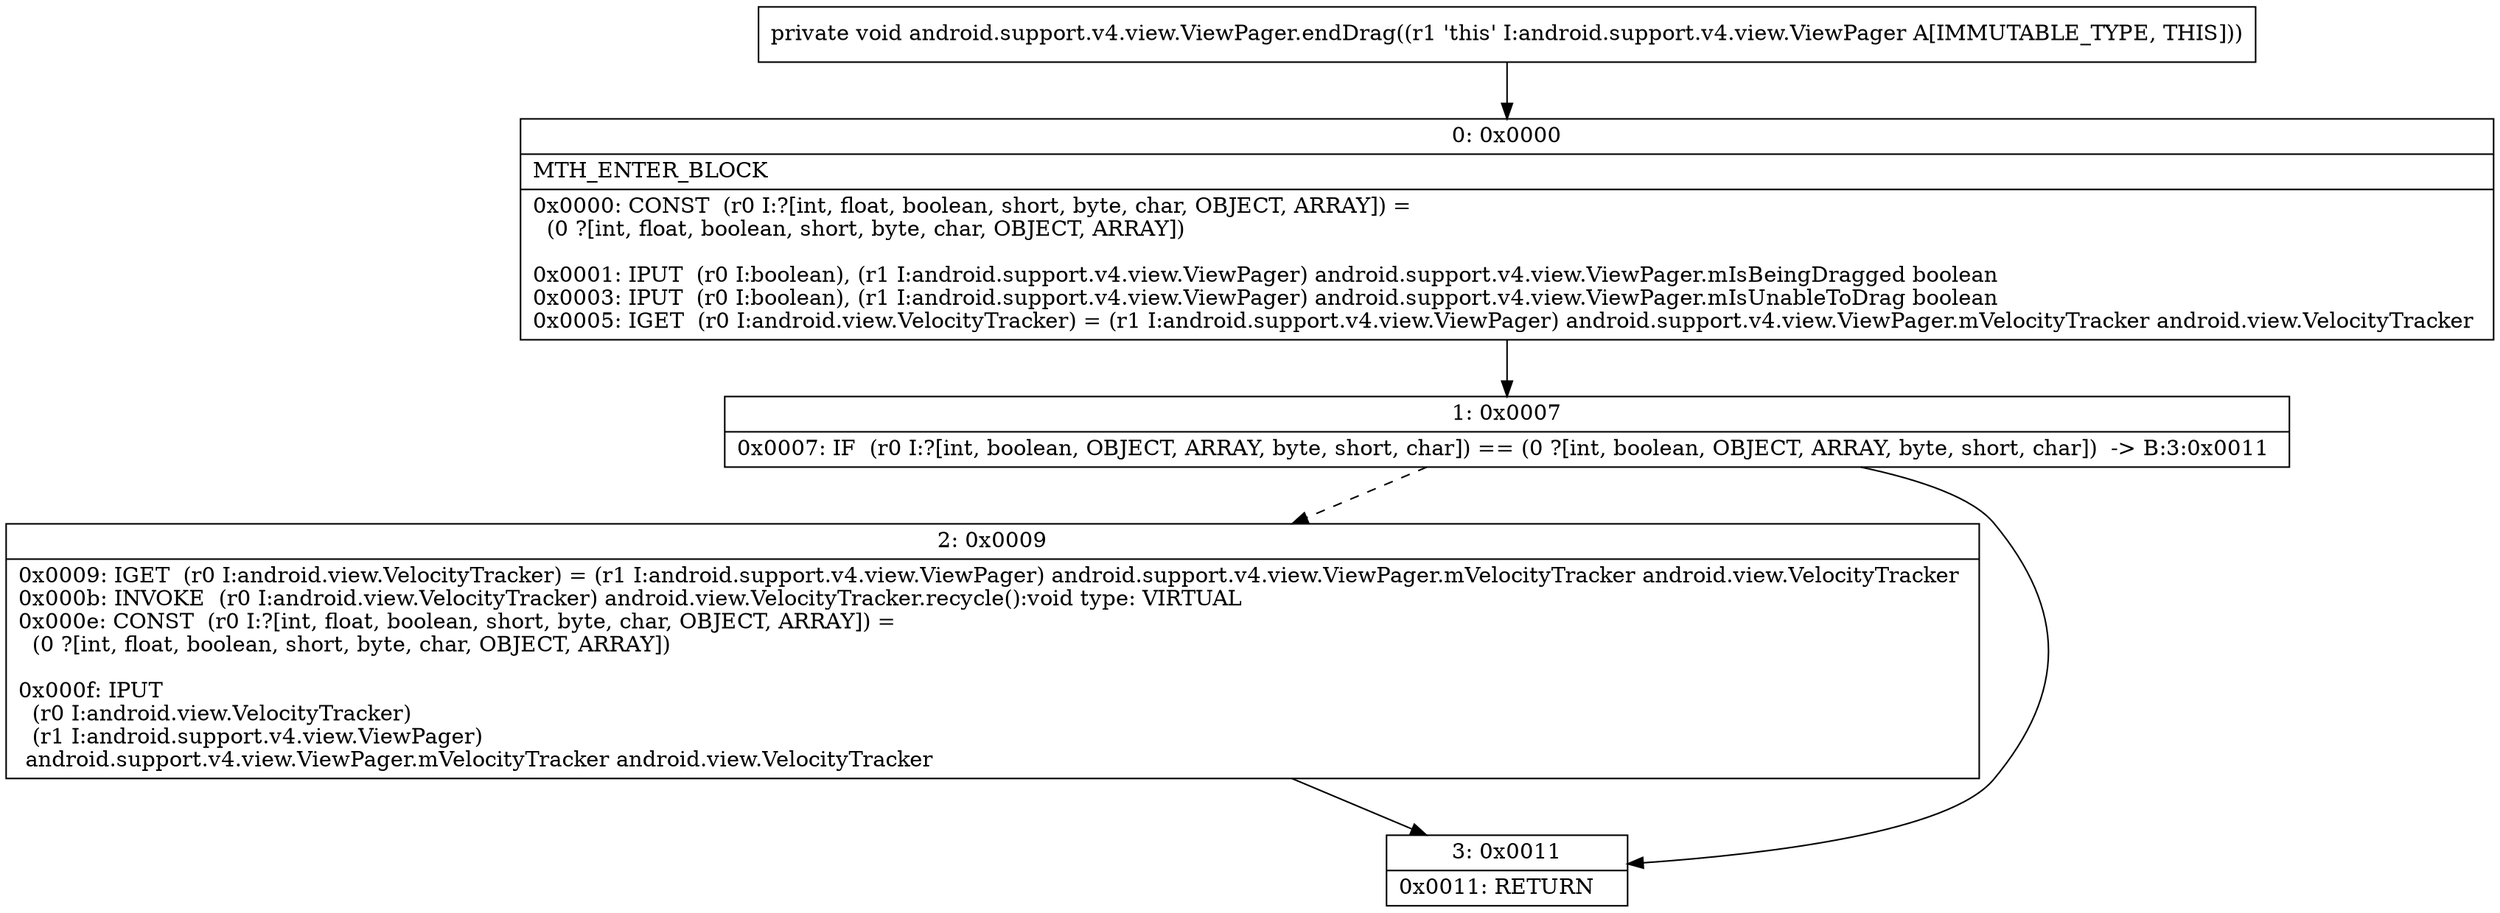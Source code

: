 digraph "CFG forandroid.support.v4.view.ViewPager.endDrag()V" {
Node_0 [shape=record,label="{0\:\ 0x0000|MTH_ENTER_BLOCK\l|0x0000: CONST  (r0 I:?[int, float, boolean, short, byte, char, OBJECT, ARRAY]) = \l  (0 ?[int, float, boolean, short, byte, char, OBJECT, ARRAY])\l \l0x0001: IPUT  (r0 I:boolean), (r1 I:android.support.v4.view.ViewPager) android.support.v4.view.ViewPager.mIsBeingDragged boolean \l0x0003: IPUT  (r0 I:boolean), (r1 I:android.support.v4.view.ViewPager) android.support.v4.view.ViewPager.mIsUnableToDrag boolean \l0x0005: IGET  (r0 I:android.view.VelocityTracker) = (r1 I:android.support.v4.view.ViewPager) android.support.v4.view.ViewPager.mVelocityTracker android.view.VelocityTracker \l}"];
Node_1 [shape=record,label="{1\:\ 0x0007|0x0007: IF  (r0 I:?[int, boolean, OBJECT, ARRAY, byte, short, char]) == (0 ?[int, boolean, OBJECT, ARRAY, byte, short, char])  \-\> B:3:0x0011 \l}"];
Node_2 [shape=record,label="{2\:\ 0x0009|0x0009: IGET  (r0 I:android.view.VelocityTracker) = (r1 I:android.support.v4.view.ViewPager) android.support.v4.view.ViewPager.mVelocityTracker android.view.VelocityTracker \l0x000b: INVOKE  (r0 I:android.view.VelocityTracker) android.view.VelocityTracker.recycle():void type: VIRTUAL \l0x000e: CONST  (r0 I:?[int, float, boolean, short, byte, char, OBJECT, ARRAY]) = \l  (0 ?[int, float, boolean, short, byte, char, OBJECT, ARRAY])\l \l0x000f: IPUT  \l  (r0 I:android.view.VelocityTracker)\l  (r1 I:android.support.v4.view.ViewPager)\l android.support.v4.view.ViewPager.mVelocityTracker android.view.VelocityTracker \l}"];
Node_3 [shape=record,label="{3\:\ 0x0011|0x0011: RETURN   \l}"];
MethodNode[shape=record,label="{private void android.support.v4.view.ViewPager.endDrag((r1 'this' I:android.support.v4.view.ViewPager A[IMMUTABLE_TYPE, THIS])) }"];
MethodNode -> Node_0;
Node_0 -> Node_1;
Node_1 -> Node_2[style=dashed];
Node_1 -> Node_3;
Node_2 -> Node_3;
}

